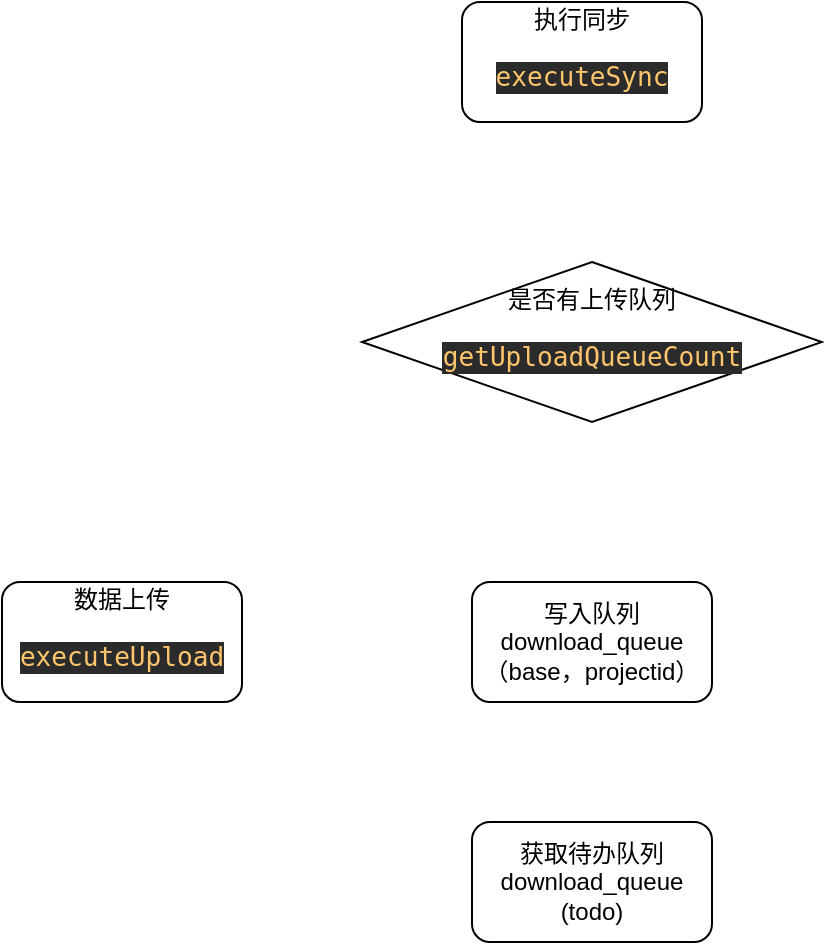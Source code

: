 <mxfile version="17.4.0" type="github">
  <diagram id="yEnKzRT-DsUdTE4KoWEq" name="Page-1">
    <mxGraphModel dx="2253" dy="794" grid="1" gridSize="10" guides="1" tooltips="1" connect="1" arrows="1" fold="1" page="1" pageScale="1" pageWidth="827" pageHeight="1169" math="0" shadow="0">
      <root>
        <mxCell id="0" />
        <mxCell id="1" parent="0" />
        <mxCell id="lC-2ZjM6RaHHVm2ZN_ug-1" value="&lt;font style=&quot;vertical-align: inherit&quot;&gt;&lt;font style=&quot;vertical-align: inherit&quot;&gt;执行同步&lt;br&gt;&lt;pre style=&quot;background-color: #2b2b2b ; color: #a9b7c6 ; font-family: &amp;#34;jetbrains mono&amp;#34; , monospace ; font-size: 9.8pt&quot;&gt;&lt;span style=&quot;color: #ffc66d&quot;&gt;executeSync&lt;/span&gt;&lt;/pre&gt;&lt;/font&gt;&lt;/font&gt;" style="rounded=1;whiteSpace=wrap;html=1;" vertex="1" parent="1">
          <mxGeometry x="110" y="100" width="120" height="60" as="geometry" />
        </mxCell>
        <mxCell id="lC-2ZjM6RaHHVm2ZN_ug-2" value="是否有上传队列&lt;br&gt;&lt;pre style=&quot;background-color: #2b2b2b ; color: #a9b7c6 ; font-family: &amp;#34;jetbrains mono&amp;#34; , monospace ; font-size: 9.8pt&quot;&gt;&lt;span style=&quot;color: #ffc66d&quot;&gt;getUploadQueueCount&lt;/span&gt;&lt;/pre&gt;" style="rhombus;whiteSpace=wrap;html=1;" vertex="1" parent="1">
          <mxGeometry x="60" y="230" width="230" height="80" as="geometry" />
        </mxCell>
        <mxCell id="lC-2ZjM6RaHHVm2ZN_ug-3" value="写入队列&lt;br&gt;download_queue（base，projectid）" style="rounded=1;whiteSpace=wrap;html=1;" vertex="1" parent="1">
          <mxGeometry x="115" y="390" width="120" height="60" as="geometry" />
        </mxCell>
        <mxCell id="lC-2ZjM6RaHHVm2ZN_ug-4" value="数据上传&lt;br&gt;&lt;pre style=&quot;background-color: #2b2b2b ; color: #a9b7c6 ; font-family: &amp;#34;jetbrains mono&amp;#34; , monospace ; font-size: 9.8pt&quot;&gt;&lt;span style=&quot;color: #ffc66d&quot;&gt;executeUpload&lt;/span&gt;&lt;/pre&gt;" style="rounded=1;whiteSpace=wrap;html=1;" vertex="1" parent="1">
          <mxGeometry x="-120" y="390" width="120" height="60" as="geometry" />
        </mxCell>
        <mxCell id="lC-2ZjM6RaHHVm2ZN_ug-5" value="获取待办队列&lt;br&gt;download_queue&lt;br&gt;(todo)" style="rounded=1;whiteSpace=wrap;html=1;" vertex="1" parent="1">
          <mxGeometry x="115" y="510" width="120" height="60" as="geometry" />
        </mxCell>
      </root>
    </mxGraphModel>
  </diagram>
</mxfile>
